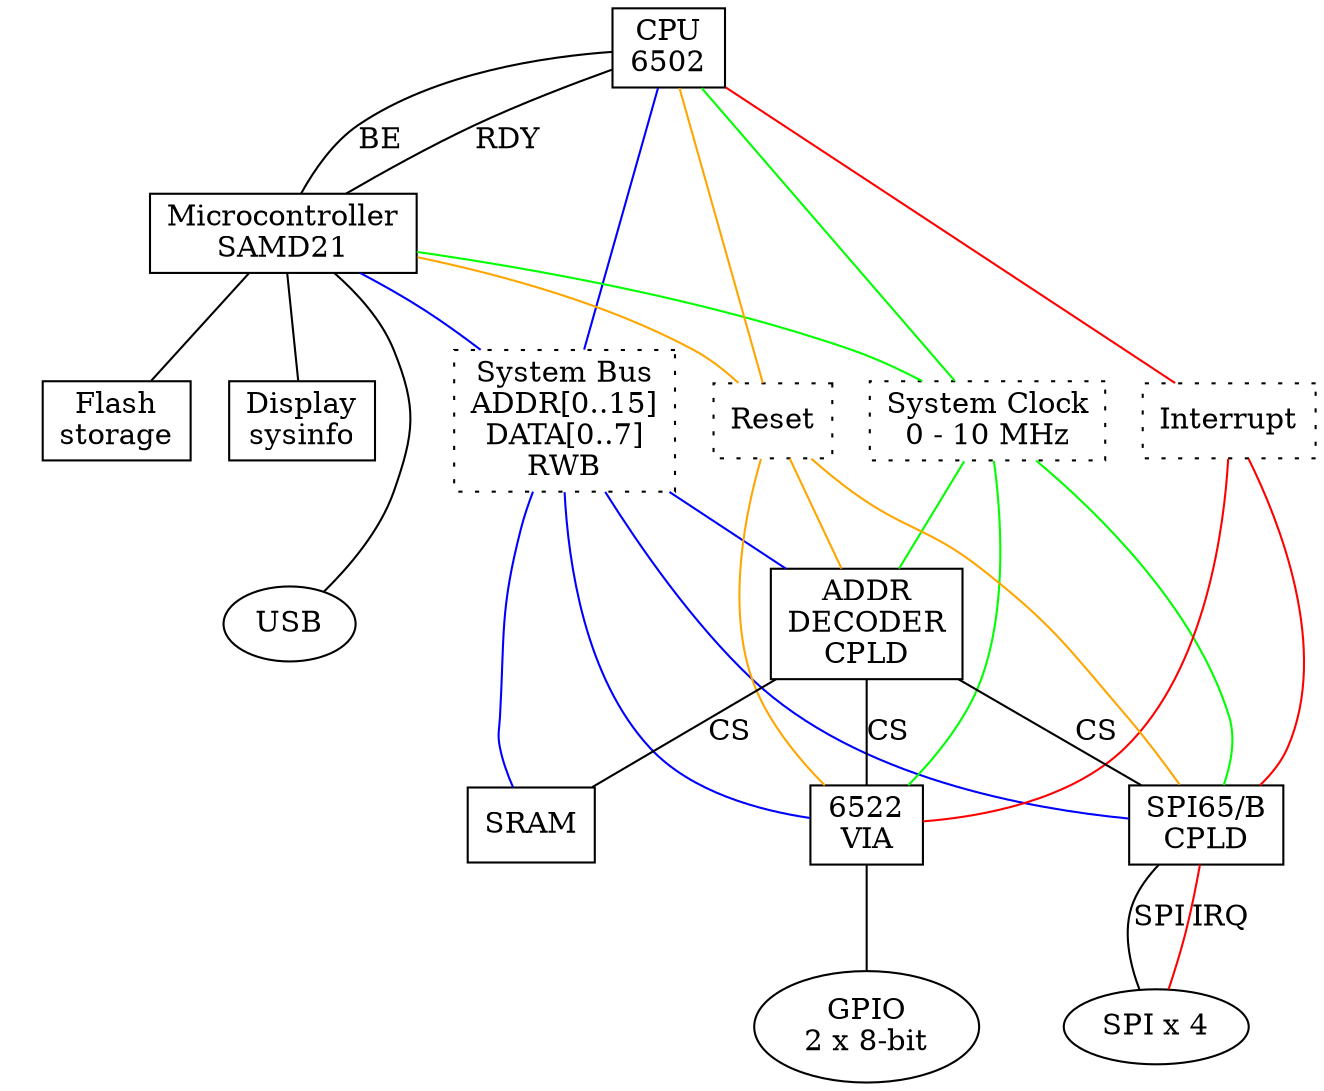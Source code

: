 graph block {
  node [shape = box];

  6502 [label = "CPU\n6502"];

  // microcontroller
  subgraph cluster_a {
    style = invisible;
    SAMD21 [label = "Microcontroller\nSAMD21"];
    FLASH [label = "Flash\nstorage"];
    DISPLAY [label = "Display\nsysinfo"];
    USB [shape = oval];
    SAMD21 -- FLASH;
    SAMD21 -- DISPLAY;
    FLASH -- USB [style = invisible]; // push USB down
  }

	// bus groups
  {
    rank = same;
    node [style = dotted];
    BUS [label = "System Bus\nADDR[0..15]\nDATA[0..7]\nRWB"];
    CLK [label = "System Clock\n0 - 10 MHz"];
    IRQ [label = "Interrupt"];
    RESET [label = "Reset"];
  }

  ADEC [label = "ADDR\nDECODER\nCPLD"];

	// system bus devices
  {
    rank = same;
    SRAM;
		VIA [label = "6522\nVIA"];
		SPI [label = "SPI65/B\nCPLD"];
  }

  // IO ports
  {
    rank = same;
    node [shape = oval];
    GPIO [label = "GPIO\n2 x 8-bit"];
    SPI_PORT [label = "SPI x 4"];
  }

  ADEC -- SRAM [label = CS];
  ADEC -- VIA [label = CS];
  ADEC -- SPI [label = CS];

  6502 -- SAMD21 [label = BE];
  6502 -- SAMD21 [label = RDY];

  {
    VIA -- GPIO;
    SPI -- SPI_PORT [label = "SPI";];
    SPI_PORT -- SPI [label = "IRQ"; color = red;];
    SAMD21 -- USB;
  }

  {
    edge [color = blue];
    6502 -- BUS;
    SAMD21 -- BUS;
    BUS -- ADEC;
    BUS -- SPI;
    BUS -- SRAM;
    BUS -- VIA;
  }

  {
    edge [color = green];
    SAMD21 -- CLK;
    CLK -- 6502;
    CLK -- VIA;
    CLK -- SPI;
    CLK -- ADEC;
  }

  {
    edge [color = orange];
    SAMD21 -- RESET;
    RESET -- 6502;
    RESET -- SPI;
    RESET -- VIA;
    RESET -- ADEC;
  }

  {
    edge [color = red];
    6502 -- IRQ;
    IRQ -- VIA;
    IRQ -- SPI;
  }

}
